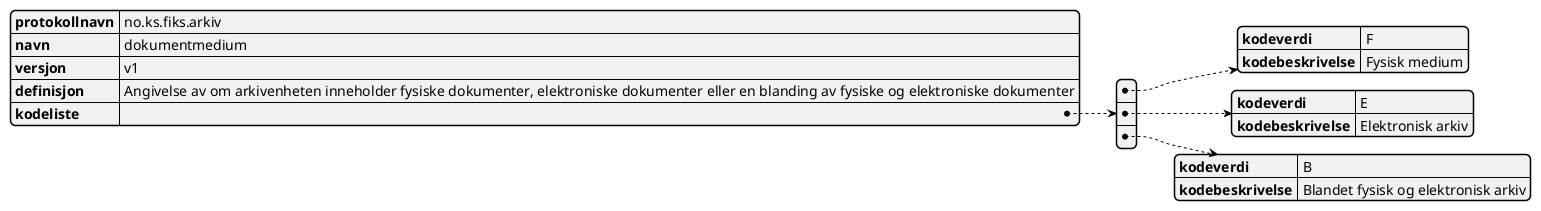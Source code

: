 @startjson
{
  "protokollnavn": "no.ks.fiks.arkiv",
  "navn": "dokumentmedium",
  "versjon": "v1",
  "definisjon": "Angivelse av om arkivenheten inneholder fysiske dokumenter, elektroniske dokumenter eller en blanding av fysiske og elektroniske dokumenter",
  "kodeliste": [
    {
      "kodeverdi" : "F",
      "kodebeskrivelse" : "Fysisk medium"
    },
    {
      "kodeverdi" : "E",
      "kodebeskrivelse" : "Elektronisk arkiv"
    },
    {
      "kodeverdi" : "B",
      "kodebeskrivelse" : "Blandet fysisk og elektronisk arkiv"
    }
  ]
}
@endjson